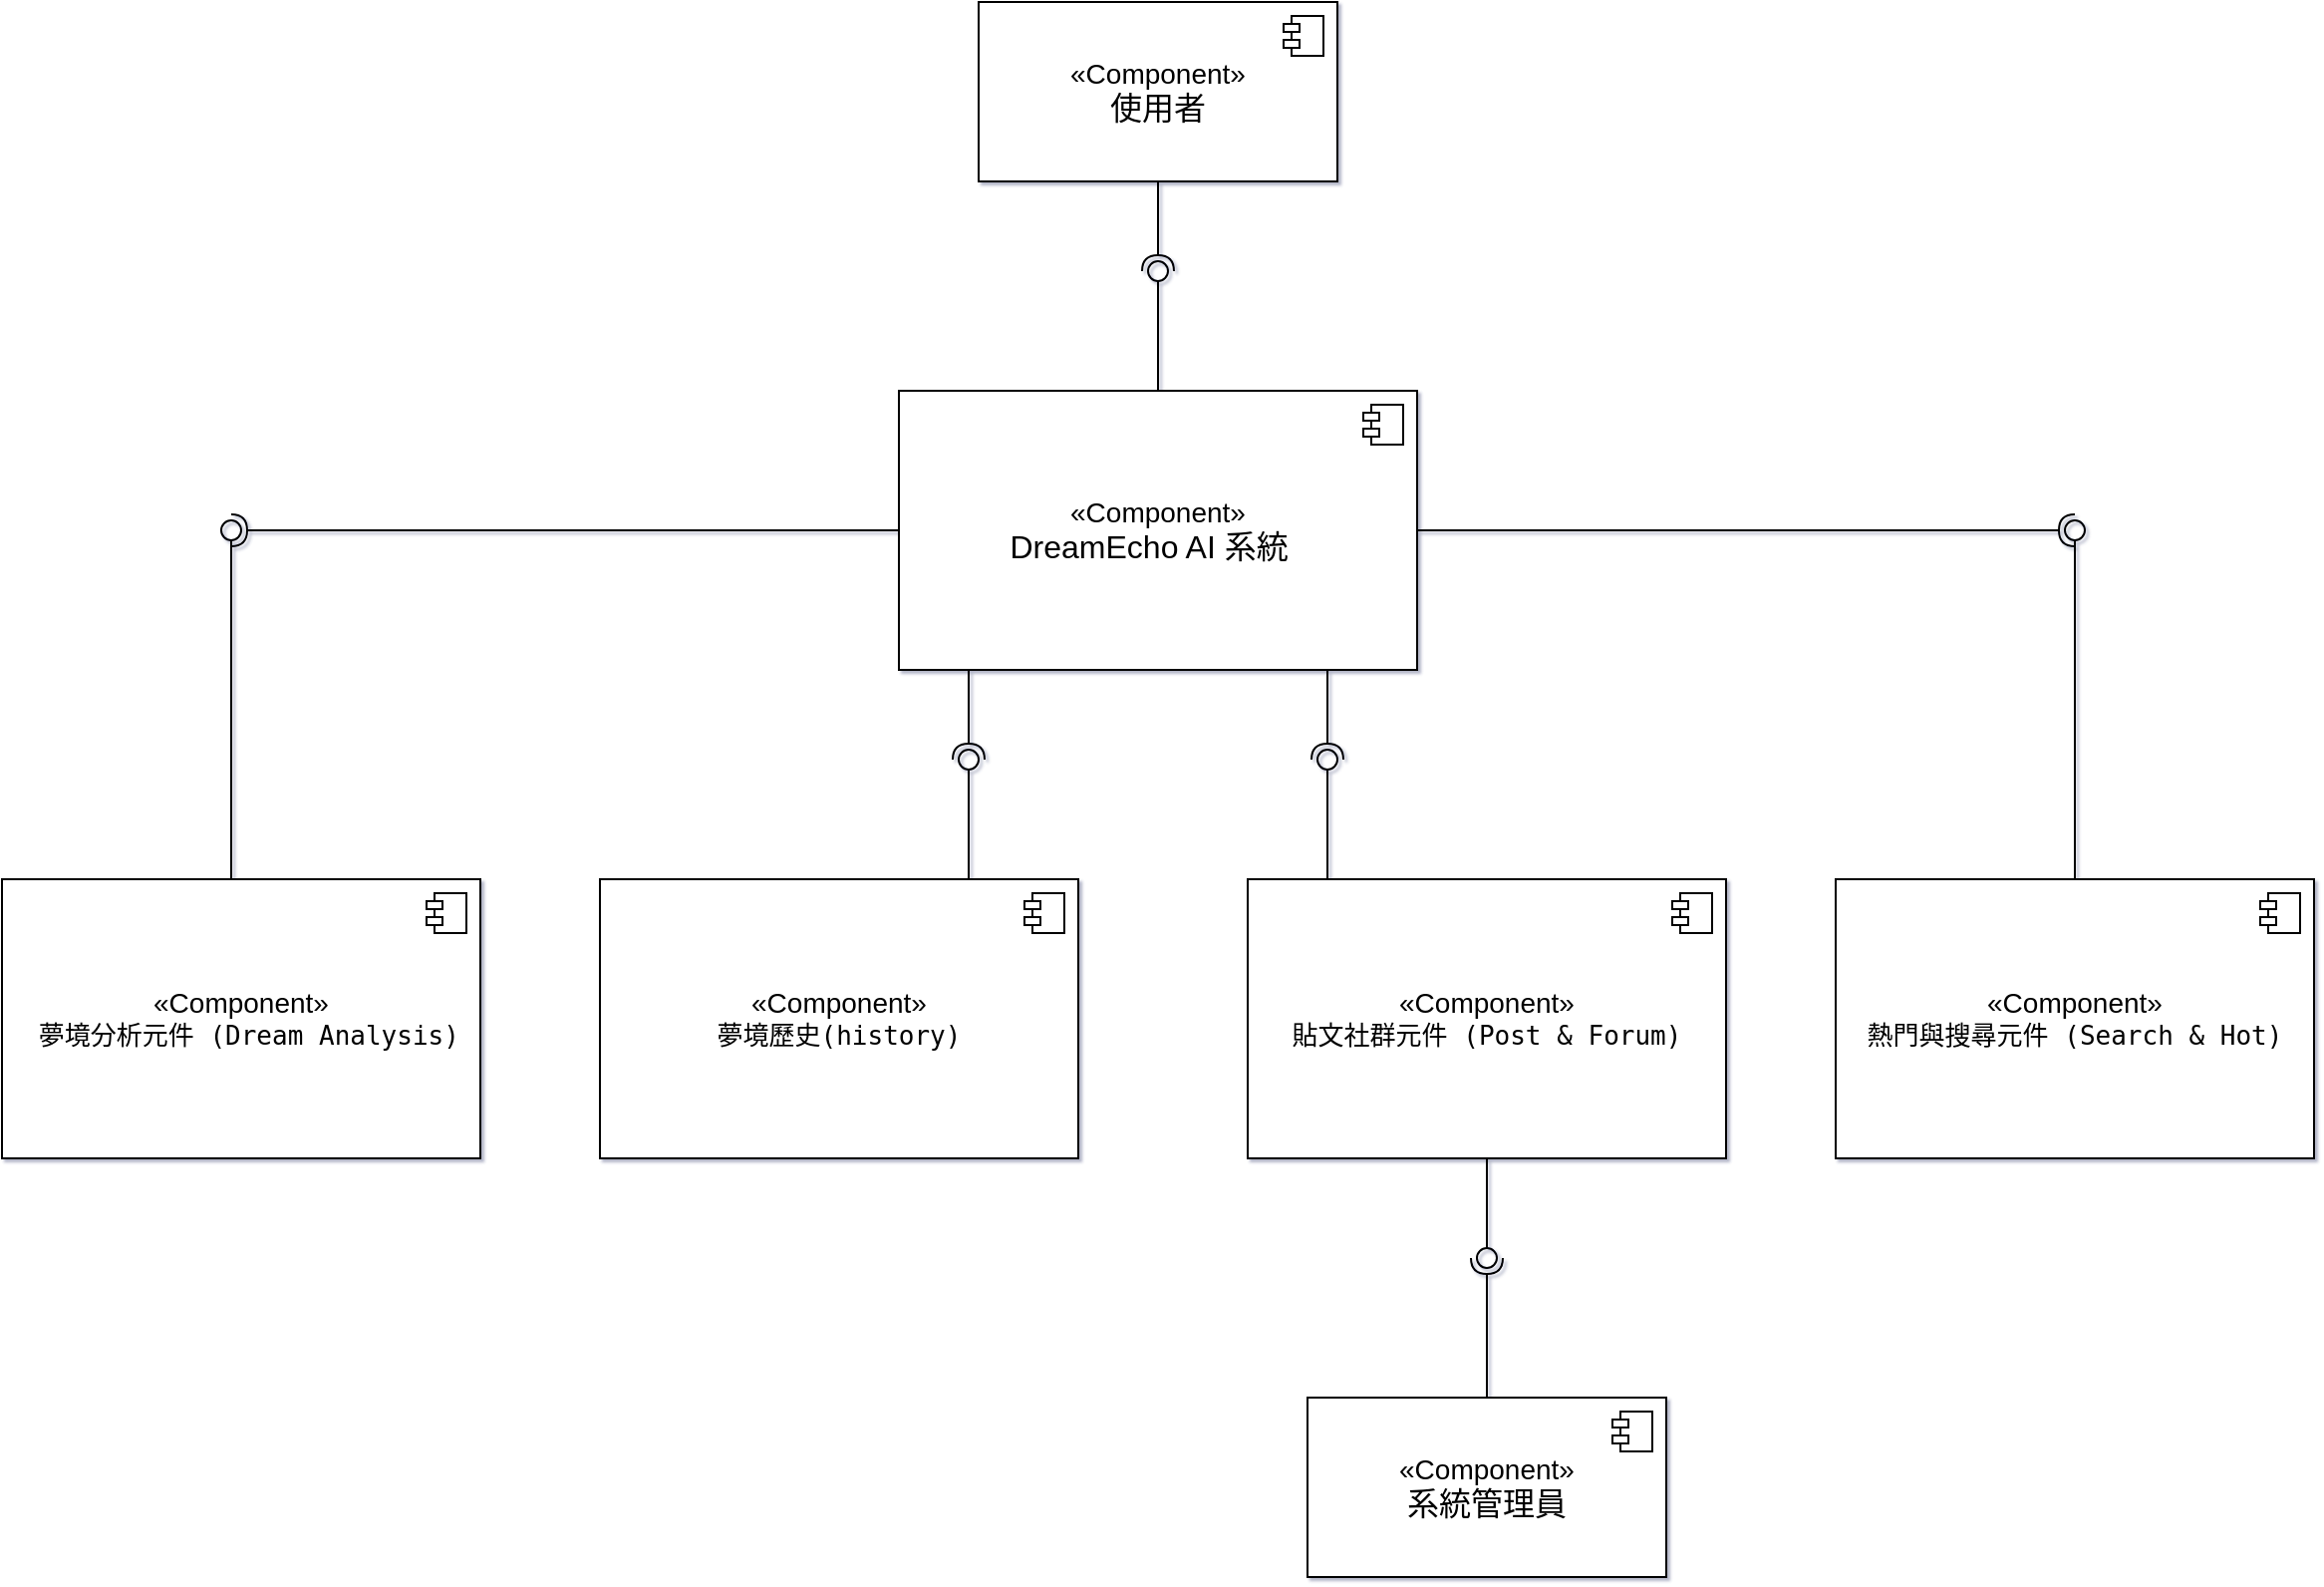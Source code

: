 <mxfile version="26.2.14">
  <diagram name="第1頁" id="fqpVkU4v0Fdl_HsKLIoa">
    <mxGraphModel dx="1298" dy="531" grid="1" gridSize="10" guides="1" tooltips="1" connect="1" arrows="1" fold="1" page="1" pageScale="1" pageWidth="1169" pageHeight="827" background="none" math="0" shadow="1">
      <root>
        <mxCell id="0" />
        <mxCell id="1" parent="0" />
        <mxCell id="S_nrsH5fP5m5aPKsDpfG-5" value="&lt;font face=&quot;Helvetica&quot; style=&quot;font-size: 14px;&quot;&gt;«Component»&lt;/font&gt;&lt;div&gt;&lt;font size=&quot;3&quot; face=&quot;Helvetica&quot;&gt;DreamEcho AI 系統&amp;nbsp;&amp;nbsp;&lt;/font&gt;&lt;/div&gt;" style="html=1;dropTarget=0;whiteSpace=wrap;align=center;" vertex="1" parent="1">
          <mxGeometry x="450" y="205" width="260" height="140" as="geometry" />
        </mxCell>
        <mxCell id="S_nrsH5fP5m5aPKsDpfG-6" value="" style="shape=module;jettyWidth=8;jettyHeight=4;" vertex="1" parent="S_nrsH5fP5m5aPKsDpfG-5">
          <mxGeometry x="1" width="20" height="20" relative="1" as="geometry">
            <mxPoint x="-27" y="7" as="offset" />
          </mxGeometry>
        </mxCell>
        <mxCell id="S_nrsH5fP5m5aPKsDpfG-9" value="&lt;font style=&quot;font-size: 14px;&quot;&gt;«Component»&lt;/font&gt;&lt;div&gt;&lt;font size=&quot;3&quot;&gt;使用者&lt;/font&gt;&lt;/div&gt;" style="html=1;dropTarget=0;whiteSpace=wrap;" vertex="1" parent="1">
          <mxGeometry x="490" y="10" width="180" height="90" as="geometry" />
        </mxCell>
        <mxCell id="S_nrsH5fP5m5aPKsDpfG-10" value="" style="shape=module;jettyWidth=8;jettyHeight=4;" vertex="1" parent="S_nrsH5fP5m5aPKsDpfG-9">
          <mxGeometry x="1" width="20" height="20" relative="1" as="geometry">
            <mxPoint x="-27" y="7" as="offset" />
          </mxGeometry>
        </mxCell>
        <mxCell id="S_nrsH5fP5m5aPKsDpfG-16" value="" style="rounded=0;orthogonalLoop=1;jettySize=auto;html=1;endArrow=halfCircle;endFill=0;endSize=6;strokeWidth=1;sketch=0;exitX=0.5;exitY=1;exitDx=0;exitDy=0;" edge="1" target="S_nrsH5fP5m5aPKsDpfG-18" parent="1" source="S_nrsH5fP5m5aPKsDpfG-9">
          <mxGeometry relative="1" as="geometry">
            <mxPoint x="760" y="150" as="sourcePoint" />
          </mxGeometry>
        </mxCell>
        <mxCell id="S_nrsH5fP5m5aPKsDpfG-17" value="" style="rounded=0;orthogonalLoop=1;jettySize=auto;html=1;endArrow=oval;endFill=0;sketch=0;sourcePerimeterSpacing=0;targetPerimeterSpacing=0;endSize=10;exitX=0.5;exitY=0;exitDx=0;exitDy=0;" edge="1" target="S_nrsH5fP5m5aPKsDpfG-18" parent="1" source="S_nrsH5fP5m5aPKsDpfG-5">
          <mxGeometry relative="1" as="geometry">
            <mxPoint x="580" y="200" as="sourcePoint" />
          </mxGeometry>
        </mxCell>
        <mxCell id="S_nrsH5fP5m5aPKsDpfG-18" value="" style="ellipse;whiteSpace=wrap;html=1;align=center;aspect=fixed;fillColor=none;strokeColor=none;resizable=0;perimeter=centerPerimeter;rotatable=0;allowArrows=0;points=[];outlineConnect=1;" vertex="1" parent="1">
          <mxGeometry x="575" y="140" width="10" height="10" as="geometry" />
        </mxCell>
        <mxCell id="S_nrsH5fP5m5aPKsDpfG-19" value="&lt;font face=&quot;Helvetica&quot; style=&quot;font-size: 14px;&quot;&gt;«Component»&lt;/font&gt;&lt;div&gt;&lt;font size=&quot;3&quot; face=&quot;monospace&quot;&gt;貼文社群元件 (Post &amp;amp; Forum)&lt;/font&gt;&lt;/div&gt;" style="html=1;dropTarget=0;whiteSpace=wrap;align=center;" vertex="1" parent="1">
          <mxGeometry x="625" y="450" width="240" height="140" as="geometry" />
        </mxCell>
        <mxCell id="S_nrsH5fP5m5aPKsDpfG-20" value="" style="shape=module;jettyWidth=8;jettyHeight=4;" vertex="1" parent="S_nrsH5fP5m5aPKsDpfG-19">
          <mxGeometry x="1" width="20" height="20" relative="1" as="geometry">
            <mxPoint x="-27" y="7" as="offset" />
          </mxGeometry>
        </mxCell>
        <mxCell id="S_nrsH5fP5m5aPKsDpfG-23" value="" style="ellipse;whiteSpace=wrap;html=1;align=center;aspect=fixed;fillColor=none;strokeColor=none;resizable=0;perimeter=centerPerimeter;rotatable=0;allowArrows=0;points=[];outlineConnect=1;" vertex="1" parent="1">
          <mxGeometry x="605" y="270" width="10" height="10" as="geometry" />
        </mxCell>
        <mxCell id="S_nrsH5fP5m5aPKsDpfG-24" value="&lt;font style=&quot;font-size: 14px;&quot;&gt;«Component»&lt;/font&gt;&lt;div&gt;&lt;font size=&quot;3&quot;&gt;系統管理員&lt;/font&gt;&lt;/div&gt;" style="html=1;dropTarget=0;whiteSpace=wrap;" vertex="1" parent="1">
          <mxGeometry x="655" y="710" width="180" height="90" as="geometry" />
        </mxCell>
        <mxCell id="S_nrsH5fP5m5aPKsDpfG-25" value="" style="shape=module;jettyWidth=8;jettyHeight=4;" vertex="1" parent="S_nrsH5fP5m5aPKsDpfG-24">
          <mxGeometry x="1" width="20" height="20" relative="1" as="geometry">
            <mxPoint x="-27" y="7" as="offset" />
          </mxGeometry>
        </mxCell>
        <mxCell id="S_nrsH5fP5m5aPKsDpfG-26" value="&lt;font face=&quot;Helvetica&quot; style=&quot;font-size: 14px;&quot;&gt;«Component»&lt;/font&gt;&lt;div&gt;&lt;font size=&quot;3&quot; face=&quot;monospace&quot;&gt;&amp;nbsp;夢境分析元件 (Dream Analysis)&lt;/font&gt;&lt;/div&gt;" style="html=1;dropTarget=0;whiteSpace=wrap;align=center;" vertex="1" parent="1">
          <mxGeometry y="450" width="240" height="140" as="geometry" />
        </mxCell>
        <mxCell id="S_nrsH5fP5m5aPKsDpfG-27" value="" style="shape=module;jettyWidth=8;jettyHeight=4;" vertex="1" parent="S_nrsH5fP5m5aPKsDpfG-26">
          <mxGeometry x="1" width="20" height="20" relative="1" as="geometry">
            <mxPoint x="-27" y="7" as="offset" />
          </mxGeometry>
        </mxCell>
        <mxCell id="S_nrsH5fP5m5aPKsDpfG-28" value="&lt;font face=&quot;Helvetica&quot; style=&quot;font-size: 14px;&quot;&gt;«Component»&lt;/font&gt;&lt;div&gt;&lt;font size=&quot;3&quot; face=&quot;monospace&quot;&gt;熱門與搜尋元件 (Search &amp;amp; Hot)&lt;/font&gt;&lt;/div&gt;" style="html=1;dropTarget=0;whiteSpace=wrap;align=center;" vertex="1" parent="1">
          <mxGeometry x="920" y="450" width="240" height="140" as="geometry" />
        </mxCell>
        <mxCell id="S_nrsH5fP5m5aPKsDpfG-29" value="" style="shape=module;jettyWidth=8;jettyHeight=4;" vertex="1" parent="S_nrsH5fP5m5aPKsDpfG-28">
          <mxGeometry x="1" width="20" height="20" relative="1" as="geometry">
            <mxPoint x="-27" y="7" as="offset" />
          </mxGeometry>
        </mxCell>
        <mxCell id="S_nrsH5fP5m5aPKsDpfG-32" value="&lt;font face=&quot;Helvetica&quot; style=&quot;font-size: 14px;&quot;&gt;«Component»&lt;/font&gt;&lt;div&gt;&lt;font size=&quot;3&quot; face=&quot;monospace&quot;&gt;夢境歷史(history)&lt;/font&gt;&lt;/div&gt;" style="html=1;dropTarget=0;whiteSpace=wrap;align=center;" vertex="1" parent="1">
          <mxGeometry x="300" y="450" width="240" height="140" as="geometry" />
        </mxCell>
        <mxCell id="S_nrsH5fP5m5aPKsDpfG-33" value="" style="shape=module;jettyWidth=8;jettyHeight=4;" vertex="1" parent="S_nrsH5fP5m5aPKsDpfG-32">
          <mxGeometry x="1" width="20" height="20" relative="1" as="geometry">
            <mxPoint x="-27" y="7" as="offset" />
          </mxGeometry>
        </mxCell>
        <mxCell id="S_nrsH5fP5m5aPKsDpfG-34" value="" style="rounded=0;orthogonalLoop=1;jettySize=auto;html=1;endArrow=halfCircle;endFill=0;endSize=6;strokeWidth=1;sketch=0;exitX=0.5;exitY=0;exitDx=0;exitDy=0;" edge="1" parent="1" source="S_nrsH5fP5m5aPKsDpfG-24">
          <mxGeometry relative="1" as="geometry">
            <mxPoint x="745" y="730" as="sourcePoint" />
            <mxPoint x="745" y="640" as="targetPoint" />
          </mxGeometry>
        </mxCell>
        <mxCell id="S_nrsH5fP5m5aPKsDpfG-37" value="" style="rounded=0;orthogonalLoop=1;jettySize=auto;html=1;endArrow=oval;endFill=0;sketch=0;sourcePerimeterSpacing=0;targetPerimeterSpacing=0;endSize=10;exitX=0.5;exitY=1;exitDx=0;exitDy=0;" edge="1" parent="1" source="S_nrsH5fP5m5aPKsDpfG-19">
          <mxGeometry relative="1" as="geometry">
            <mxPoint x="744.5" y="620" as="sourcePoint" />
            <mxPoint x="745" y="640" as="targetPoint" />
          </mxGeometry>
        </mxCell>
        <mxCell id="S_nrsH5fP5m5aPKsDpfG-38" value="" style="rounded=0;orthogonalLoop=1;jettySize=auto;html=1;endArrow=halfCircle;endFill=0;endSize=6;strokeWidth=1;sketch=0;exitX=1;exitY=0.5;exitDx=0;exitDy=0;" edge="1" parent="1" target="S_nrsH5fP5m5aPKsDpfG-40" source="S_nrsH5fP5m5aPKsDpfG-5">
          <mxGeometry relative="1" as="geometry">
            <mxPoint x="1040" y="345" as="sourcePoint" />
          </mxGeometry>
        </mxCell>
        <mxCell id="S_nrsH5fP5m5aPKsDpfG-39" value="" style="rounded=0;orthogonalLoop=1;jettySize=auto;html=1;endArrow=oval;endFill=0;sketch=0;sourcePerimeterSpacing=0;targetPerimeterSpacing=0;endSize=10;exitX=0.5;exitY=0;exitDx=0;exitDy=0;" edge="1" parent="1" target="S_nrsH5fP5m5aPKsDpfG-40">
          <mxGeometry relative="1" as="geometry">
            <mxPoint x="1040" y="450" as="sourcePoint" />
          </mxGeometry>
        </mxCell>
        <mxCell id="S_nrsH5fP5m5aPKsDpfG-40" value="" style="ellipse;whiteSpace=wrap;html=1;align=center;aspect=fixed;fillColor=none;strokeColor=none;resizable=0;perimeter=centerPerimeter;rotatable=0;allowArrows=0;points=[];outlineConnect=1;" vertex="1" parent="1">
          <mxGeometry x="1035" y="270" width="10" height="10" as="geometry" />
        </mxCell>
        <mxCell id="S_nrsH5fP5m5aPKsDpfG-41" value="" style="rounded=0;orthogonalLoop=1;jettySize=auto;html=1;endArrow=halfCircle;endFill=0;endSize=6;strokeWidth=1;sketch=0;exitX=0.5;exitY=1;exitDx=0;exitDy=0;" edge="1" parent="1" target="S_nrsH5fP5m5aPKsDpfG-43">
          <mxGeometry relative="1" as="geometry">
            <mxPoint x="665" y="345" as="sourcePoint" />
          </mxGeometry>
        </mxCell>
        <mxCell id="S_nrsH5fP5m5aPKsDpfG-42" value="" style="rounded=0;orthogonalLoop=1;jettySize=auto;html=1;endArrow=oval;endFill=0;sketch=0;sourcePerimeterSpacing=0;targetPerimeterSpacing=0;endSize=10;exitX=0.5;exitY=0;exitDx=0;exitDy=0;" edge="1" parent="1" target="S_nrsH5fP5m5aPKsDpfG-43">
          <mxGeometry relative="1" as="geometry">
            <mxPoint x="665" y="450" as="sourcePoint" />
          </mxGeometry>
        </mxCell>
        <mxCell id="S_nrsH5fP5m5aPKsDpfG-43" value="" style="ellipse;whiteSpace=wrap;html=1;align=center;aspect=fixed;fillColor=none;strokeColor=none;resizable=0;perimeter=centerPerimeter;rotatable=0;allowArrows=0;points=[];outlineConnect=1;" vertex="1" parent="1">
          <mxGeometry x="660" y="385" width="10" height="10" as="geometry" />
        </mxCell>
        <mxCell id="S_nrsH5fP5m5aPKsDpfG-44" value="" style="rounded=0;orthogonalLoop=1;jettySize=auto;html=1;endArrow=halfCircle;endFill=0;endSize=6;strokeWidth=1;sketch=0;exitX=0.5;exitY=1;exitDx=0;exitDy=0;" edge="1" parent="1" target="S_nrsH5fP5m5aPKsDpfG-46">
          <mxGeometry relative="1" as="geometry">
            <mxPoint x="485" y="345" as="sourcePoint" />
          </mxGeometry>
        </mxCell>
        <mxCell id="S_nrsH5fP5m5aPKsDpfG-45" value="" style="rounded=0;orthogonalLoop=1;jettySize=auto;html=1;endArrow=oval;endFill=0;sketch=0;sourcePerimeterSpacing=0;targetPerimeterSpacing=0;endSize=10;exitX=0.5;exitY=0;exitDx=0;exitDy=0;" edge="1" parent="1" target="S_nrsH5fP5m5aPKsDpfG-46">
          <mxGeometry relative="1" as="geometry">
            <mxPoint x="485" y="450" as="sourcePoint" />
          </mxGeometry>
        </mxCell>
        <mxCell id="S_nrsH5fP5m5aPKsDpfG-46" value="" style="ellipse;whiteSpace=wrap;html=1;align=center;aspect=fixed;fillColor=none;strokeColor=none;resizable=0;perimeter=centerPerimeter;rotatable=0;allowArrows=0;points=[];outlineConnect=1;" vertex="1" parent="1">
          <mxGeometry x="480" y="385" width="10" height="10" as="geometry" />
        </mxCell>
        <mxCell id="S_nrsH5fP5m5aPKsDpfG-47" value="" style="rounded=0;orthogonalLoop=1;jettySize=auto;html=1;endArrow=halfCircle;endFill=0;endSize=6;strokeWidth=1;sketch=0;exitX=0;exitY=0.5;exitDx=0;exitDy=0;" edge="1" parent="1" target="S_nrsH5fP5m5aPKsDpfG-49" source="S_nrsH5fP5m5aPKsDpfG-5">
          <mxGeometry relative="1" as="geometry">
            <mxPoint x="115" y="345" as="sourcePoint" />
          </mxGeometry>
        </mxCell>
        <mxCell id="S_nrsH5fP5m5aPKsDpfG-48" value="" style="rounded=0;orthogonalLoop=1;jettySize=auto;html=1;endArrow=oval;endFill=0;sketch=0;sourcePerimeterSpacing=0;targetPerimeterSpacing=0;endSize=10;exitX=0.5;exitY=0;exitDx=0;exitDy=0;" edge="1" parent="1" target="S_nrsH5fP5m5aPKsDpfG-49">
          <mxGeometry relative="1" as="geometry">
            <mxPoint x="115" y="450" as="sourcePoint" />
          </mxGeometry>
        </mxCell>
        <mxCell id="S_nrsH5fP5m5aPKsDpfG-49" value="" style="ellipse;whiteSpace=wrap;html=1;align=center;aspect=fixed;fillColor=none;strokeColor=none;resizable=0;perimeter=centerPerimeter;rotatable=0;allowArrows=0;points=[];outlineConnect=1;" vertex="1" parent="1">
          <mxGeometry x="110" y="270" width="10" height="10" as="geometry" />
        </mxCell>
      </root>
    </mxGraphModel>
  </diagram>
</mxfile>

